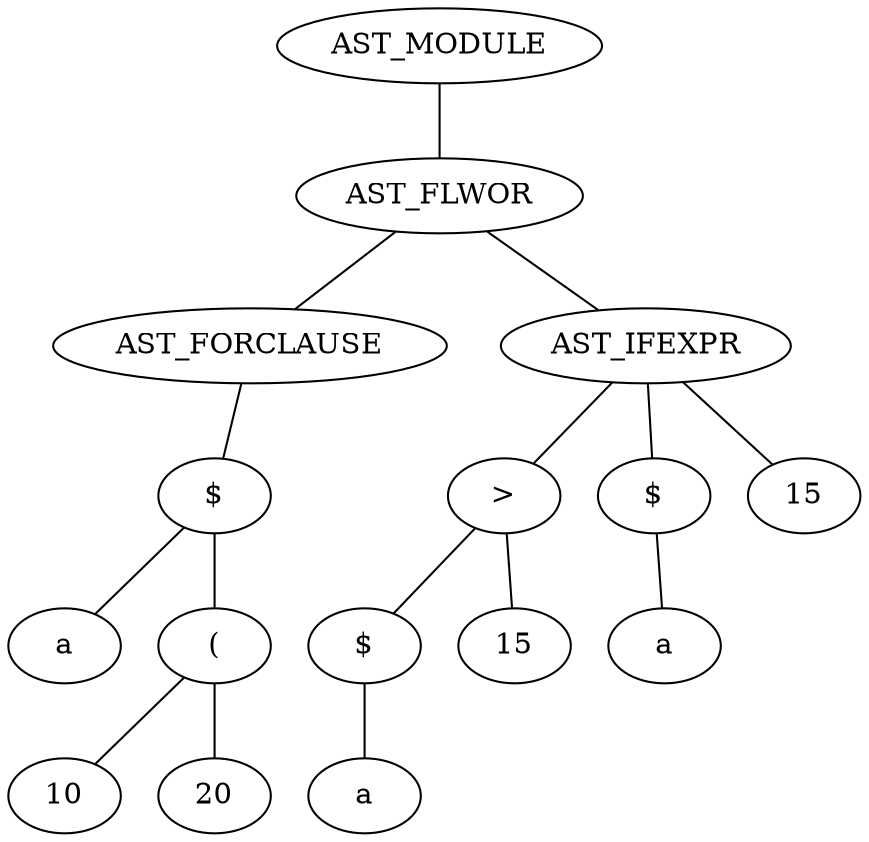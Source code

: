 digraph AST {
edge [color=black, dir=both, weight=1, fontcolor=black, arrowhead=none, arrowtail=none]
NODE24 [label="AST_MODULE"]
NODE25 [label="AST_FLWOR"]
NODE26 [label="AST_FORCLAUSE"]
NODE27 [label="$"]
NODE28 [label="a"]
NODE27 -> NODE28
 NODE29 [label="("]
NODE30 [label="10"]
NODE29 -> NODE30
 NODE31 [label="20"]
NODE29 -> NODE31
NODE27 -> NODE29
NODE26 -> NODE27
NODE25 -> NODE26
 NODE32 [label="AST_IFEXPR"]
NODE33 [label=">"]
NODE34 [label="$"]
NODE35 [label="a"]
NODE34 -> NODE35
NODE33 -> NODE34
 NODE36 [label="15"]
NODE33 -> NODE36
NODE32 -> NODE33
 NODE37 [label="$"]
NODE38 [label="a"]
NODE37 -> NODE38
NODE32 -> NODE37
 NODE39 [label="15"]
NODE32 -> NODE39
NODE25 -> NODE32
NODE24 -> NODE25

}